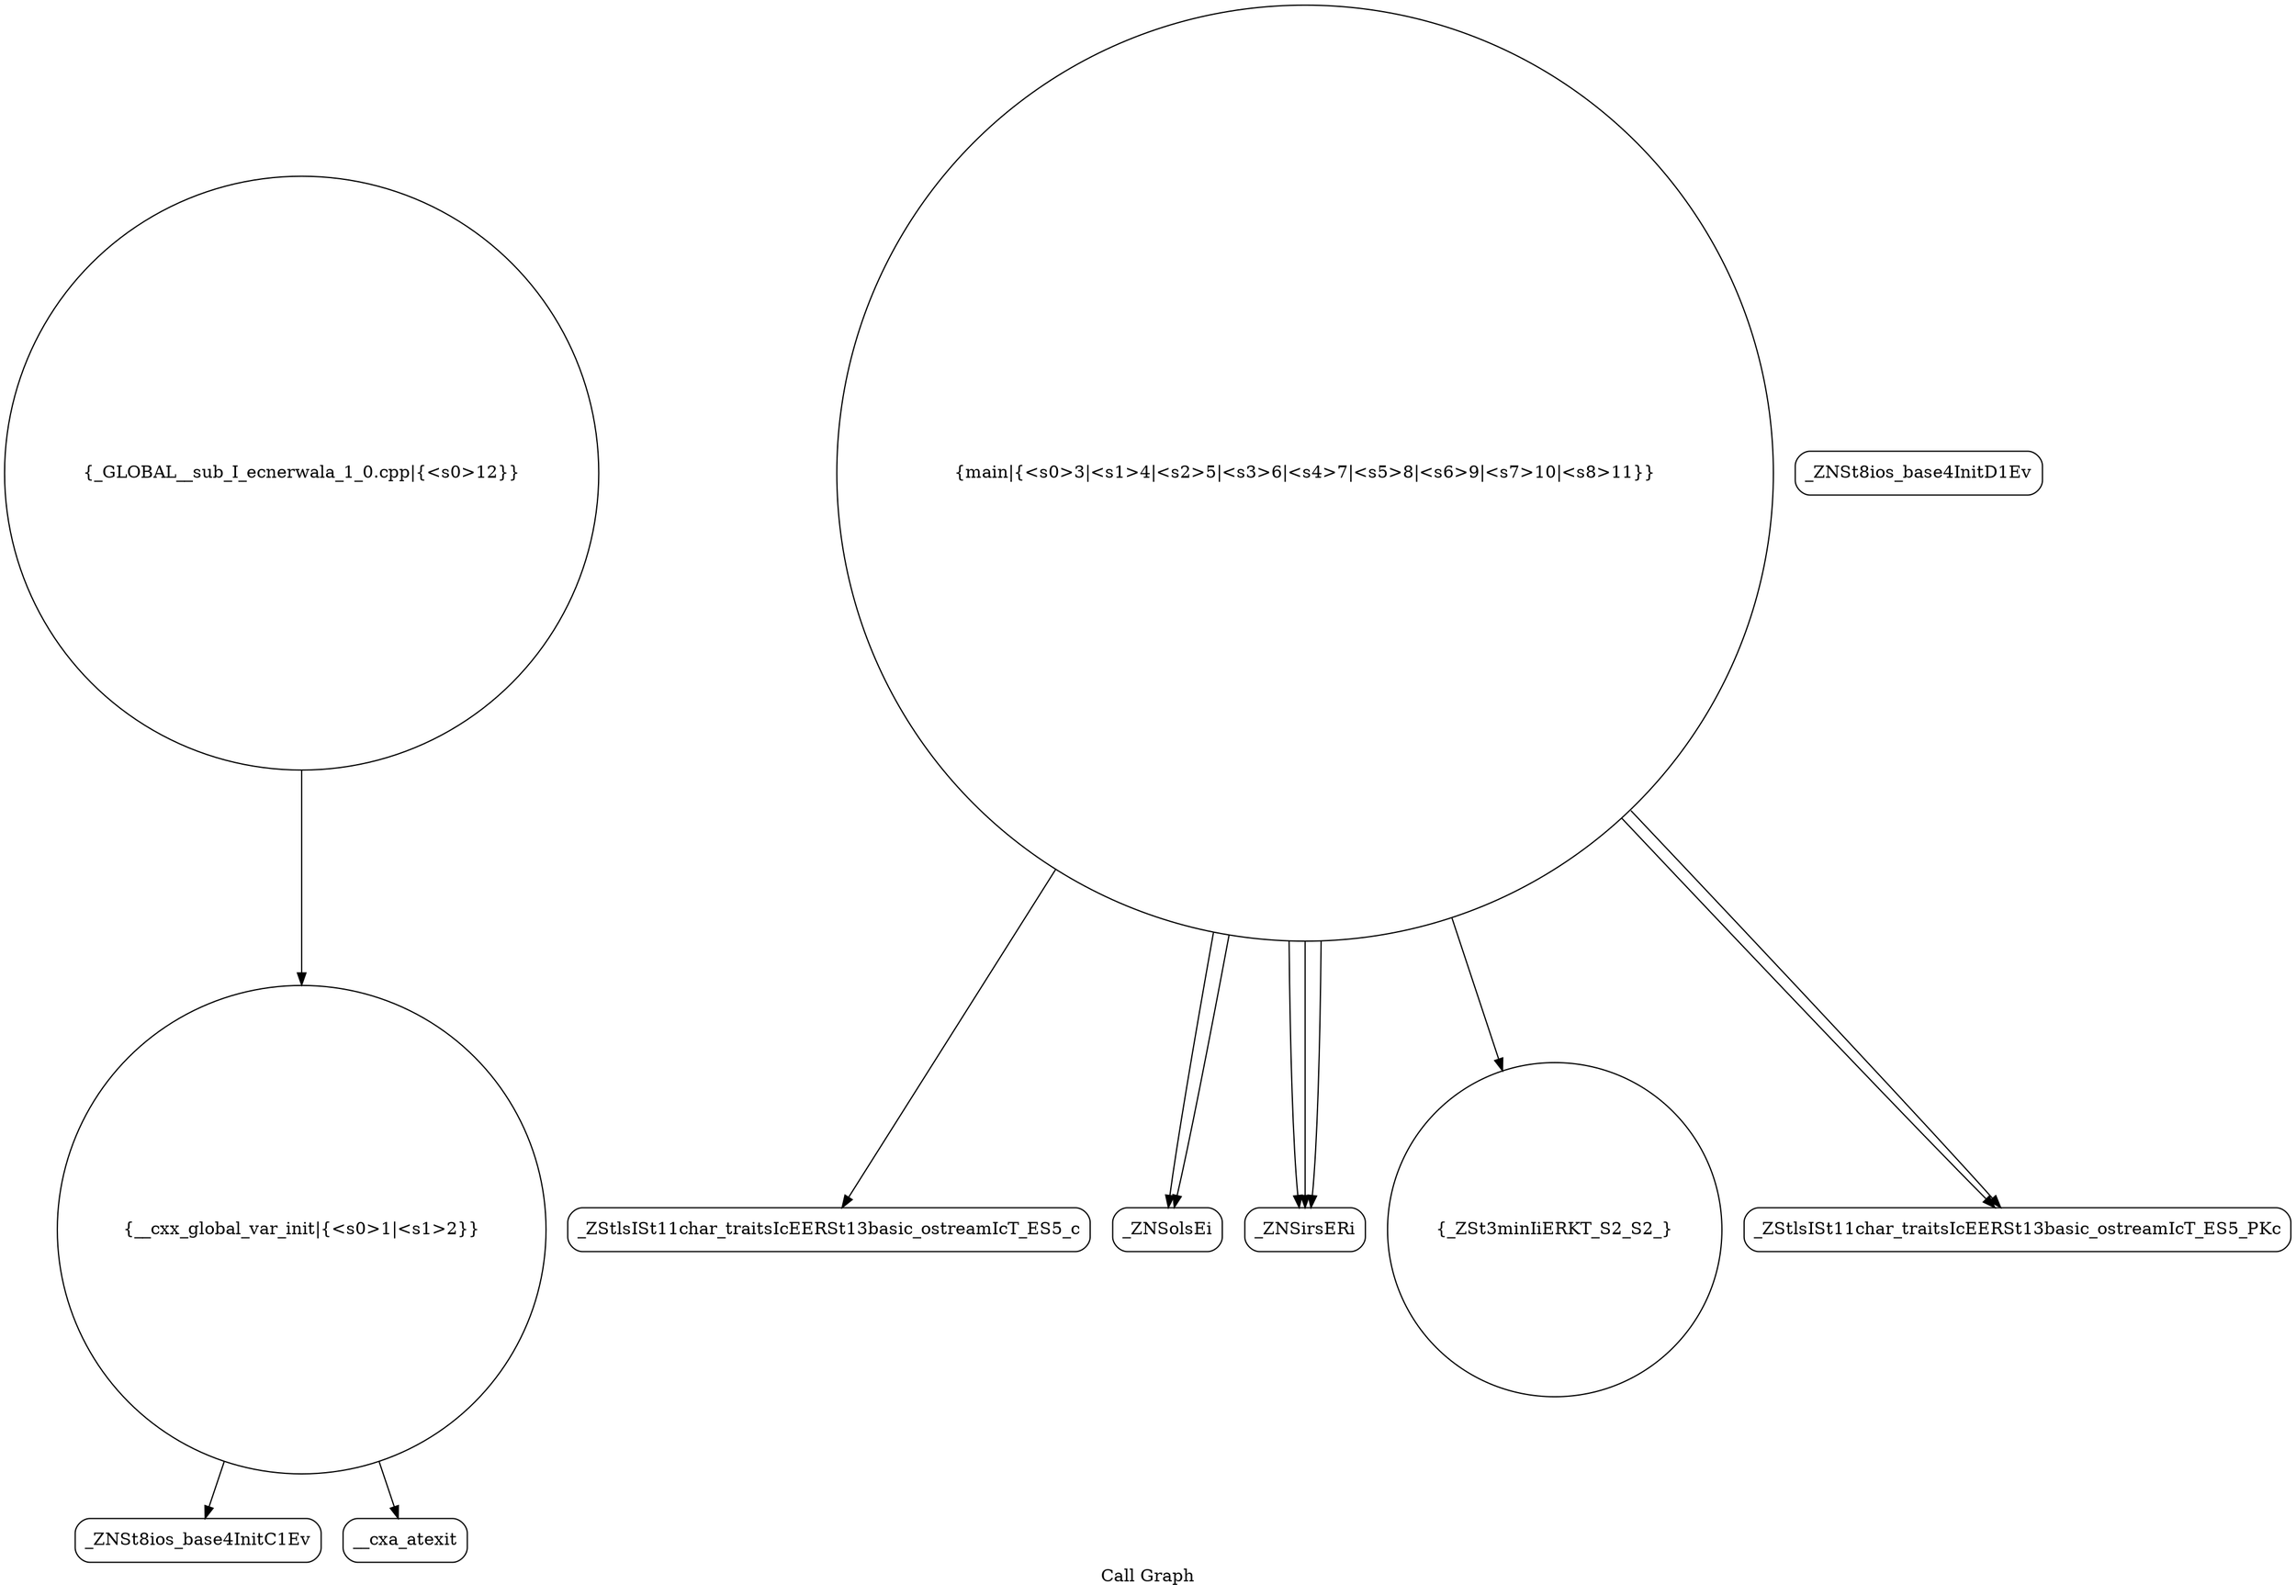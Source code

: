 digraph "Call Graph" {
	label="Call Graph";

	Node0x55ab698dd150 [shape=record,shape=circle,label="{__cxx_global_var_init|{<s0>1|<s1>2}}"];
	Node0x55ab698dd150:s0 -> Node0x55ab698dd5e0[color=black];
	Node0x55ab698dd150:s1 -> Node0x55ab698dd6e0[color=black];
	Node0x55ab698dd8e0 [shape=record,shape=Mrecord,label="{_ZStlsISt11char_traitsIcEERSt13basic_ostreamIcT_ES5_c}"];
	Node0x55ab698dd660 [shape=record,shape=Mrecord,label="{_ZNSt8ios_base4InitD1Ev}"];
	Node0x55ab698dd9e0 [shape=record,shape=Mrecord,label="{_ZNSolsEi}"];
	Node0x55ab698dd760 [shape=record,shape=circle,label="{main|{<s0>3|<s1>4|<s2>5|<s3>6|<s4>7|<s5>8|<s6>9|<s7>10|<s8>11}}"];
	Node0x55ab698dd760:s0 -> Node0x55ab698dd7e0[color=black];
	Node0x55ab698dd760:s1 -> Node0x55ab698dd7e0[color=black];
	Node0x55ab698dd760:s2 -> Node0x55ab698dd7e0[color=black];
	Node0x55ab698dd760:s3 -> Node0x55ab698dd860[color=black];
	Node0x55ab698dd760:s4 -> Node0x55ab698dd960[color=black];
	Node0x55ab698dd760:s5 -> Node0x55ab698dd9e0[color=black];
	Node0x55ab698dd760:s6 -> Node0x55ab698dd960[color=black];
	Node0x55ab698dd760:s7 -> Node0x55ab698dd9e0[color=black];
	Node0x55ab698dd760:s8 -> Node0x55ab698dd8e0[color=black];
	Node0x55ab698dd860 [shape=record,shape=circle,label="{_ZSt3minIiERKT_S2_S2_}"];
	Node0x55ab698dd5e0 [shape=record,shape=Mrecord,label="{_ZNSt8ios_base4InitC1Ev}"];
	Node0x55ab698dd960 [shape=record,shape=Mrecord,label="{_ZStlsISt11char_traitsIcEERSt13basic_ostreamIcT_ES5_PKc}"];
	Node0x55ab698dd6e0 [shape=record,shape=Mrecord,label="{__cxa_atexit}"];
	Node0x55ab698dda60 [shape=record,shape=circle,label="{_GLOBAL__sub_I_ecnerwala_1_0.cpp|{<s0>12}}"];
	Node0x55ab698dda60:s0 -> Node0x55ab698dd150[color=black];
	Node0x55ab698dd7e0 [shape=record,shape=Mrecord,label="{_ZNSirsERi}"];
}
